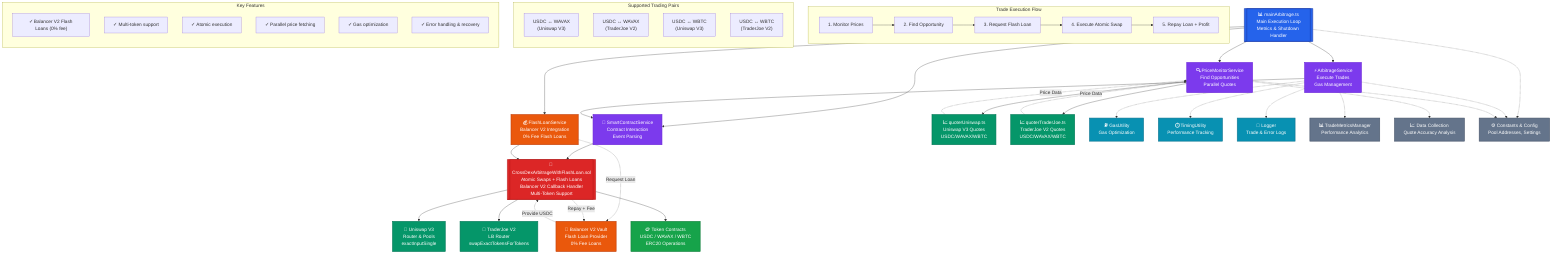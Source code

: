 flowchart TB
    %% Define styles
    classDef mainClass fill:#2563eb,stroke:#1e40af,stroke-width:2px,color:#fff
    classDef serviceClass fill:#7c3aed,stroke:#6d28d9,stroke-width:2px,color:#fff
    classDef dexClass fill:#059669,stroke:#047857,stroke-width:2px,color:#fff
    classDef contractClass fill:#dc2626,stroke:#b91c1c,stroke-width:2px,color:#fff
    classDef flashClass fill:#ea580c,stroke:#c2410c,stroke-width:2px,color:#fff
    classDef utilClass fill:#0891b2,stroke:#0e7490,stroke-width:2px,color:#fff
    classDef dataClass fill:#64748b,stroke:#475569,stroke-width:2px,color:#fff
    classDef tokenClass fill:#16a34a,stroke:#15803d,stroke-width:2px,color:#fff

    %% Main Entry Point
    MAIN[["📊 mainArbitrage.ts<br/>Main Execution Loop<br/>Metrics & Shutdown Handler"]]:::mainClass

    %% Core Services
    PMS["🔍 PriceMonitorService<br/>Find Opportunities<br/>Parallel Quotes"]:::serviceClass
    AS["⚡ ArbitrageService<br/>Execute Trades<br/>Gas Management"]:::serviceClass
    SCS["📝 SmartContractService<br/>Contract Interaction<br/>Event Parsing"]:::serviceClass
    FLS["💰 FlashLoanService<br/>Balancer V2 Integration<br/>0% Fee Flash Loans"]:::flashClass

    %% Quoter Services
    QU["📈 quoterUniswap.ts<br/>Uniswap V3 Quotes<br/>USDC/WAVAX/WBTC"]:::dexClass
    QTJ["📈 quoterTraderJoe.ts<br/>TraderJoe V2 Quotes<br/>USDC/WAVAX/WBTC"]:::dexClass

    %% Smart Contract
    SC[["🔐 CrossDexArbitrageWithFlashLoan.sol<br/>Atomic Swaps + Flash Loans<br/>Balancer V2 Callback Handler<br/>Multi-Token Support"]]:::contractClass

    %% Flash Loan Provider
    BV["🏦 Balancer V2 Vault<br/>Flash Loan Provider<br/>0% Fee Loans"]:::flashClass

    %% DEX Protocols
    UNI["🦄 Uniswap V3<br/>Router & Pools<br/>exactInputSingle"]:::dexClass
    TJ["🦅 TraderJoe V2<br/>LB Router<br/>swapExactTokensForTokens"]:::dexClass

    %% Token Contracts
    TOKENS["🪙 Token Contracts<br/>USDC / WAVAX / WBTC<br/>ERC20 Operations"]:::tokenClass

    %% Utility Services
    GAS["⛽ GasUtility<br/>Gas Optimization"]:::utilClass
    TIME["⏱️ TimingUtility<br/>Performance Tracking"]:::utilClass
    LOG["📝 Logger<br/>Trade & Error Logs"]:::utilClass

    %% Data Services
    TMM["📊 TradeMetricsManager<br/>Performance Analytics"]:::dataClass
    DC["📈 Data Collection<br/>Quote Accuracy Analysis"]:::dataClass
    CONFIG["⚙️ Constants & Config<br/>Pool Addresses, Settings"]:::dataClass

    %% Main execution flow
    MAIN --> PMS
    MAIN --> AS
    MAIN --> SCS
    MAIN --> FLS

    %% Price monitoring flow
    PMS --> QU
    PMS --> QTJ
    QU -.->|Price Data| PMS
    QTJ -.->|Price Data| PMS

    %% Arbitrage execution flow
    AS --> SCS
    SCS --> SC
    FLS --> SC

    %% Flash loan flow
    FLS -.->|Request Loan| BV
    BV -.->|Provide USDC| SC
    SC -.->|Repay + Fee| BV

    %% Smart contract to DEX flow
    SC --> UNI
    SC --> TJ
    SC --> TOKENS

    %% Utility connections
    AS -.-> GAS
    AS -.-> TIME
    AS -.-> LOG
    AS -.-> TMM
    PMS -.-> DC

    %% Configuration flow
    MAIN -.-> CONFIG
    AS -.-> CONFIG
    PMS -.-> CONFIG

    %% Subgraph for Trade Execution Flow
    subgraph TRADE_FLOW["Trade Execution Flow"]
        direction LR
        TF1[1. Monitor Prices] --> TF2[2. Find Opportunity]
        TF2 --> TF3[3. Request Flash Loan]
        TF3 --> TF4[4. Execute Atomic Swap]
        TF4 --> TF5[5. Repay Loan + Profit]
    end

    %% Subgraph for Supported Pairs
    subgraph PAIRS["Supported Trading Pairs"]
        direction TB
        P1["USDC ↔ WAVAX<br/>(Uniswap V3)"]
        P2["USDC ↔ WAVAX<br/>(TraderJoe V2)"]
        P3["USDC ↔ WBTC<br/>(Uniswap V3)"]
        P4["USDC ↔ WBTC<br/>(TraderJoe V2)"]
    end

    %% Subgraph for Key Features
    subgraph FEATURES["Key Features"]
        direction TB
        F1["✓ Balancer V2 Flash Loans (0% fee)"]
        F2["✓ Multi-token support"]
        F3["✓ Atomic execution"]
        F4["✓ Parallel price fetching"]
        F5["✓ Gas optimization"]
        F6["✓ Error handling & recovery"]
    end
